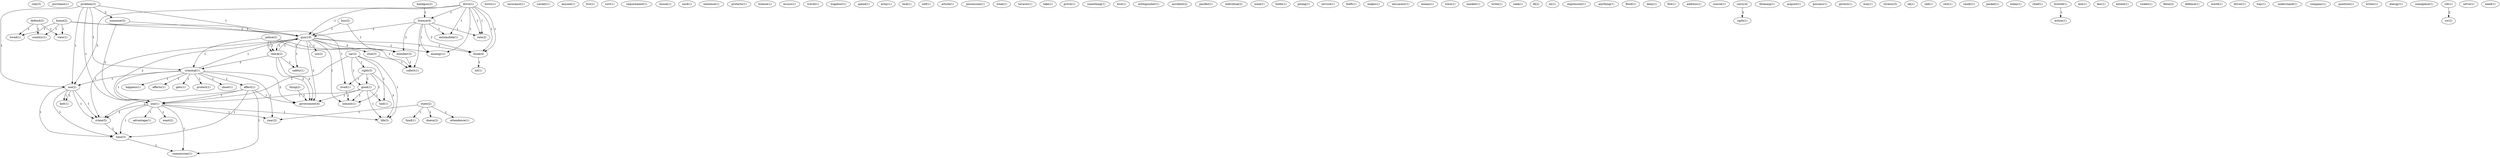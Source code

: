 digraph G {
  com [ label="com(3)" ];
  purchase [ label="purchase(1)" ];
  home [ label="home(2)" ];
  country [ label="country(1)" ];
  view [ label="view(1)" ];
  loved [ label="loved(1)" ];
  lived [ label="lived(1)" ];
  gun [ label="gun(19)" ];
  police [ label="police(2)" ];
  club [ label="club(3)" ];
  check [ label="check(1)" ];
  criminal [ label="criminal(1)" ];
  member [ label="member(3)" ];
  check [ label="check(2)" ];
  hurts [ label="hurts(1)" ];
  insurance [ label="insurance(1)" ];
  variaty [ label="variaty(1)" ];
  problem [ label="problem(3)" ];
  someone [ label="someone(3)" ];
  use [ label="use(2)" ];
  use [ label="use(2)" ];
  one [ label="one(1)" ];
  anyone [ label="anyone(1)" ];
  collect [ label="collect(1)" ];
  live [ label="live(1)" ];
  surt [ label="surt(1)" ];
  defend [ label="defend(2)" ];
  requirement [ label="requirement(1)" ];
  house [ label="house(1)" ];
  thing [ label="thing(2)" ];
  government [ label="government(4)" ];
  card [ label="card(1)" ];
  belt [ label="belt(1)" ];
  crime [ label="crime(5)" ];
  time [ label="time(3)" ];
  sentence [ label="sentence(1)" ];
  protects [ label="protects(1)" ];
  license [ label="license(1)" ];
  occurs [ label="occurs(1)" ];
  travel [ label="travel(1)" ];
  trapdoor [ label="trapdoor(1)" ];
  spend [ label="spend(1)" ];
  army [ label="army(1)" ];
  lock [ label="lock(1)" ];
  car [ label="car(2)" ];
  right [ label="right(3)" ];
  good [ label="good(1)" ];
  tool [ label="tool(1)" ];
  life [ label="life(3)" ];
  self [ label="self(1)" ];
  article [ label="article(1)" ];
  possession [ label="possession(1)" ];
  treat [ label="treat(1)" ];
  tavares [ label="tavares(1)" ];
  take [ label="take(1)" ];
  prove [ label="prove(1)" ];
  something [ label="something(1)" ];
  love [ label="love(1)" ];
  handgun [ label="handgun(2)" ];
  licence [ label="licence(4)" ];
  extinguisher [ label="extinguisher(1)" ];
  accident [ label="accident(2)" ];
  pacifist [ label="pacifist(1)" ];
  commit [ label="commit(1)" ];
  individual [ label="individual(2)" ];
  none [ label="none(1)" ];
  holds [ label="holds(1)" ];
  pining [ label="pining(1)" ];
  service [ label="service(1)" ];
  state [ label="state(2)" ];
  fund [ label="fund(1)" ];
  doesn [ label="doesn(2)" ];
  attendence [ label="attendence(1)" ];
  year [ label="year(2)" ];
  theft [ label="theft(1)" ];
  makes [ label="makes(1)" ];
  drive [ label="drive(3)" ];
  automobile [ label="automobile(1)" ];
  analogy [ label="analogy(1)" ];
  rate [ label="rate(2)" ];
  think [ label="think(4)" ];
  neccacery [ label="neccacery(1)" ];
  means [ label="means(1)" ];
  safety [ label="safety(1)" ];
  gets [ label="gets(1)" ];
  affect [ label="affect(1)" ];
  protect [ label="protect(1)" ];
  shoot [ label="shoot(1)" ];
  happens [ label="happens(1)" ];
  affects [ label="affects(1)" ];
  buy [ label="buy(2)" ];
  town [ label="town(1)" ];
  market [ label="market(1)" ];
  write [ label="write(1)" ];
  rank [ label="rank(1)" ];
  ifi [ label="ifi(2)" ];
  ex [ label="ex(1)" ];
  expression [ label="expression(1)" ];
  anything [ label="anything(1)" ];
  flood [ label="flood(1)" ];
  deny [ label="deny(1)" ];
  fire [ label="fire(1)" ];
  address [ label="address(1)" ];
  course [ label="course(1)" ];
  carry [ label="carry(4)" ];
  rigth [ label="rigth(1)" ];
  thomasp [ label="thomasp(1)" ];
  acquire [ label="acquire(1)" ];
  possess [ label="possess(1)" ];
  govern [ label="govern(1)" ];
  won [ label="won(1)" ];
  stratus [ label="stratus(3)" ];
  ok [ label="ok(1)" ];
  sell [ label="sell(1)" ];
  rest [ label="rest(1)" ];
  candy [ label="candy(1)" ];
  packet [ label="packet(1)" ];
  today [ label="today(1)" ];
  chief [ label="chief(1)" ];
  commission [ label="commission(1)" ];
  livered [ label="livered(1)" ];
  action [ label="action(1)" ];
  uio [ label="uio(2)" ];
  mix [ label="mix(1)" ];
  fair [ label="fair(1)" ];
  extent [ label="extent(1)" ];
  rocket [ label="rocket(1)" ];
  felon [ label="felon(2)" ];
  defence [ label="defence(1)" ];
  advantage [ label="advantage(1)" ];
  want [ label="want(2)" ];
  world [ label="world(1)" ];
  driver [ label="driver(1)" ];
  way [ label="way(1)" ];
  understand [ label="understand(1)" ];
  company [ label="company(1)" ];
  question [ label="question(1)" ];
  writes [ label="writes(1)" ];
  energy [ label="energy(1)" ];
  drive [ label="drive(1)" ];
  lot [ label="lot(1)" ];
  someplace [ label="someplace(1)" ];
  cdt [ label="cdt(1)" ];
  sw [ label="sw(2)" ];
  serve [ label="serve(1)" ];
  need [ label="need(1)" ];
  home -> country [ label="1" ];
  home -> view [ label="1" ];
  home -> loved [ label="1" ];
  home -> lived [ label="1" ];
  home -> gun [ label="1" ];
  police -> club [ label="1" ];
  police -> check [ label="1" ];
  police -> criminal [ label="1" ];
  police -> member [ label="1" ];
  police -> check [ label="1" ];
  problem -> someone [ label="2" ];
  problem -> use [ label="1" ];
  problem -> criminal [ label="1" ];
  problem -> use [ label="1" ];
  problem -> gun [ label="1" ];
  problem -> one [ label="1" ];
  club -> collect [ label="1" ];
  someone -> gun [ label="1" ];
  someone -> one [ label="2" ];
  defend -> country [ label="1" ];
  defend -> view [ label="1" ];
  defend -> loved [ label="1" ];
  thing -> government [ label="1" ];
  use -> belt [ label="1" ];
  use -> crime [ label="1" ];
  use -> time [ label="1" ];
  car -> right [ label="1" ];
  car -> good [ label="1" ];
  car -> one [ label="1" ];
  car -> tool [ label="1" ];
  car -> life [ label="1" ];
  handgun -> licence [ label="1" ];
  right -> good [ label="1" ];
  right -> lived [ label="1" ];
  right -> commit [ label="1" ];
  right -> life [ label="3" ];
  state -> fund [ label="1" ];
  state -> doesn [ label="1" ];
  state -> attendence [ label="1" ];
  state -> year [ label="1" ];
  drive -> licence [ label="1" ];
  drive -> automobile [ label="1" ];
  drive -> use [ label="3" ];
  drive -> gun [ label="1" ];
  drive -> analogy [ label="1" ];
  drive -> rate [ label="1" ];
  drive -> think [ label="1" ];
  good -> one [ label="1" ];
  good -> commit [ label="1" ];
  good -> government [ label="1" ];
  good -> tool [ label="1" ];
  good -> life [ label="1" ];
  check -> criminal [ label="2" ];
  check -> gun [ label="1" ];
  check -> safety [ label="1" ];
  check -> government [ label="2" ];
  criminal -> gets [ label="1" ];
  criminal -> use [ label="1" ];
  criminal -> affect [ label="1" ];
  criminal -> gun [ label="1" ];
  criminal -> protect [ label="1" ];
  criminal -> one [ label="1" ];
  criminal -> shoot [ label="1" ];
  criminal -> year [ label="1" ];
  criminal -> happens [ label="1" ];
  criminal -> government [ label="2" ];
  criminal -> affects [ label="1" ];
  buy -> gun [ label="1" ];
  buy -> member [ label="1" ];
  licence -> automobile [ label="1" ];
  licence -> gun [ label="2" ];
  licence -> member [ label="2" ];
  licence -> analogy [ label="1" ];
  licence -> collect [ label="1" ];
  licence -> rate [ label="1" ];
  licence -> think [ label="2" ];
  lived -> commit [ label="1" ];
  carry -> rigth [ label="2" ];
  use -> belt [ label="1" ];
  use -> crime [ label="1" ];
  use -> time [ label="1" ];
  affect -> one [ label="1" ];
  affect -> government [ label="1" ];
  affect -> crime [ label="1" ];
  affect -> time [ label="1" ];
  affect -> commission [ label="1" ];
  livered -> action [ label="1" ];
  gun -> member [ label="3" ];
  gun -> uio [ label="1" ];
  gun -> safety [ label="1" ];
  gun -> one [ label="2" ];
  gun -> commit [ label="1" ];
  gun -> analogy [ label="1" ];
  gun -> check [ label="1" ];
  gun -> government [ label="2" ];
  gun -> collect [ label="2" ];
  gun -> crime [ label="1" ];
  gun -> think [ label="1" ];
  member -> collect [ label="1" ];
  one -> year [ label="1" ];
  one -> advantage [ label="1" ];
  one -> crime [ label="2" ];
  one -> time [ label="1" ];
  one -> commission [ label="1" ];
  one -> want [ label="1" ];
  one -> life [ label="1" ];
  check -> government [ label="2" ];
  drive -> rate [ label="1" ];
  drive -> think [ label="1" ];
  crime -> time [ label="1" ];
  time -> commission [ label="1" ];
  think -> lot [ label="1" ];
  cdt -> sw [ label="2" ];
}
